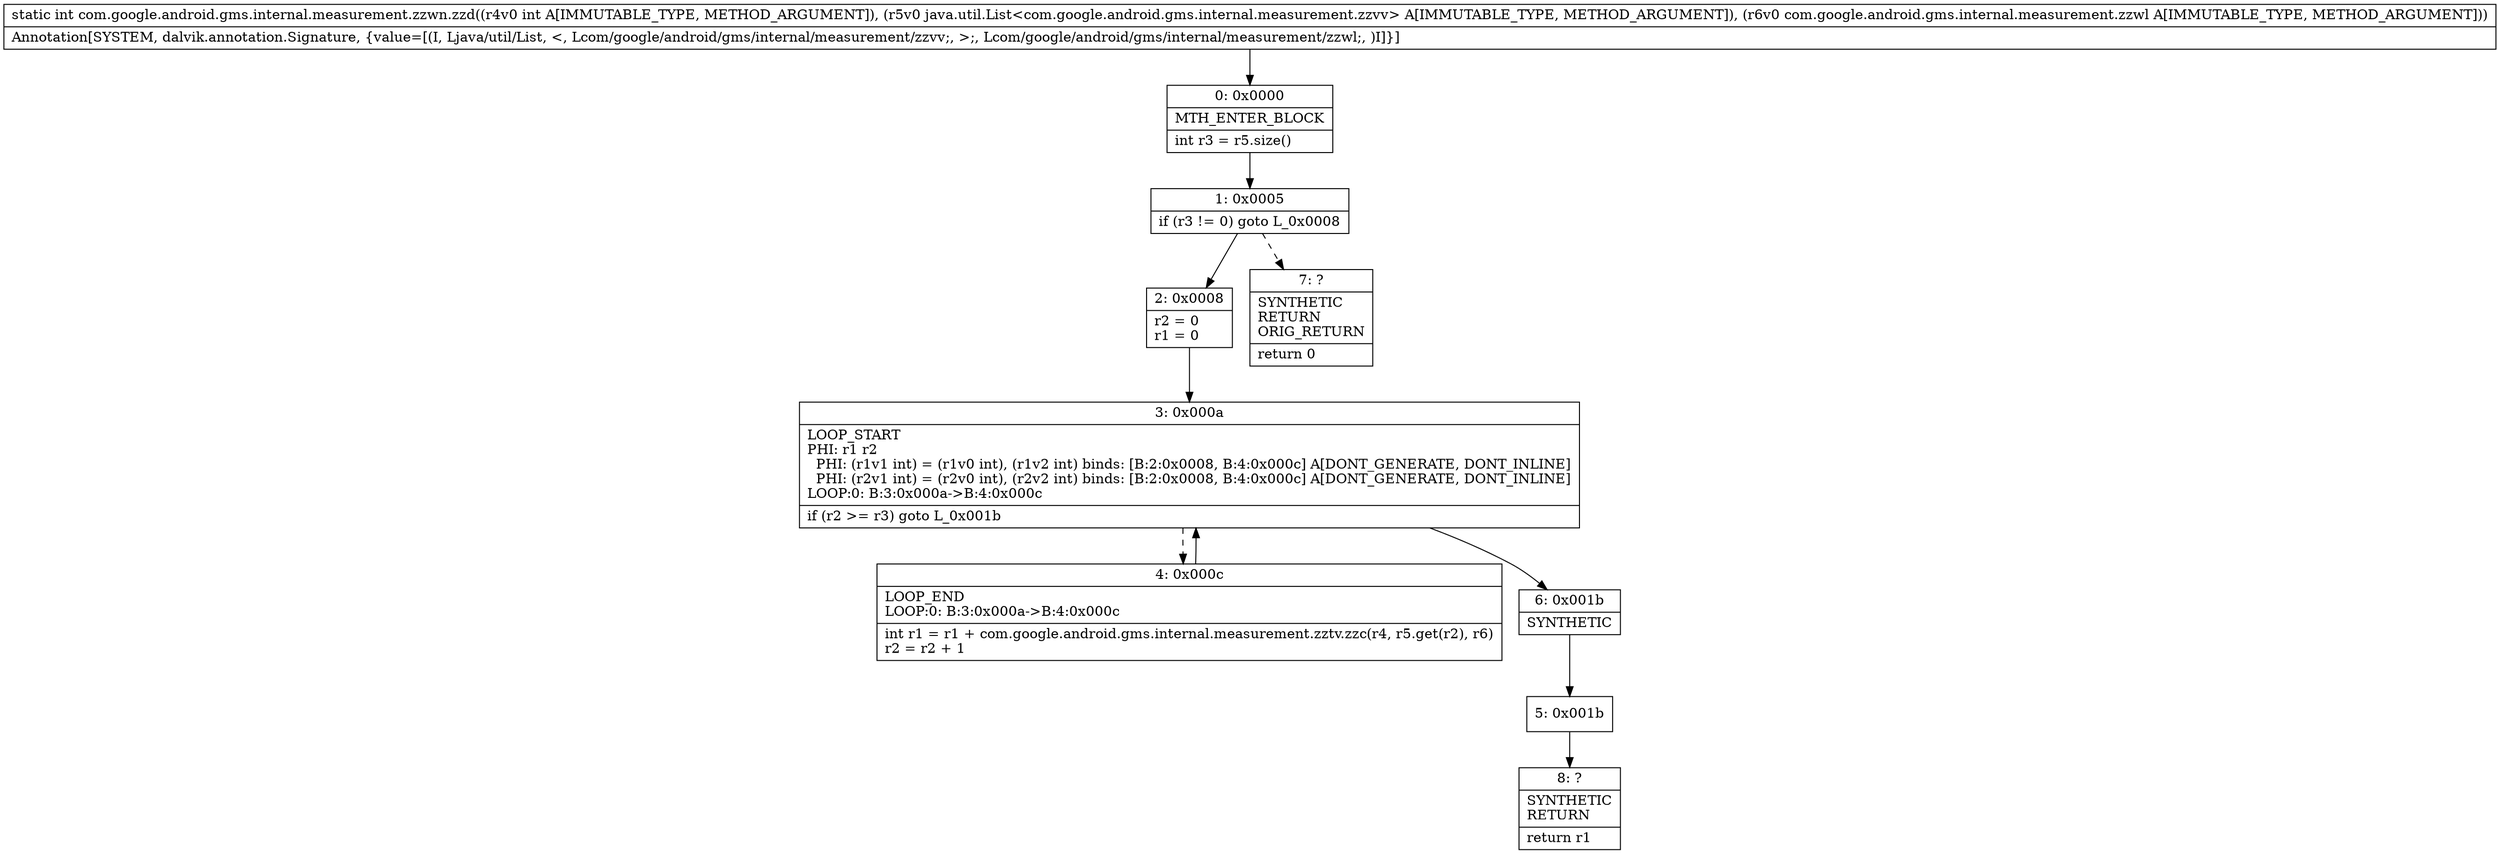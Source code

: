digraph "CFG forcom.google.android.gms.internal.measurement.zzwn.zzd(ILjava\/util\/List;Lcom\/google\/android\/gms\/internal\/measurement\/zzwl;)I" {
Node_0 [shape=record,label="{0\:\ 0x0000|MTH_ENTER_BLOCK\l|int r3 = r5.size()\l}"];
Node_1 [shape=record,label="{1\:\ 0x0005|if (r3 != 0) goto L_0x0008\l}"];
Node_2 [shape=record,label="{2\:\ 0x0008|r2 = 0\lr1 = 0\l}"];
Node_3 [shape=record,label="{3\:\ 0x000a|LOOP_START\lPHI: r1 r2 \l  PHI: (r1v1 int) = (r1v0 int), (r1v2 int) binds: [B:2:0x0008, B:4:0x000c] A[DONT_GENERATE, DONT_INLINE]\l  PHI: (r2v1 int) = (r2v0 int), (r2v2 int) binds: [B:2:0x0008, B:4:0x000c] A[DONT_GENERATE, DONT_INLINE]\lLOOP:0: B:3:0x000a\-\>B:4:0x000c\l|if (r2 \>= r3) goto L_0x001b\l}"];
Node_4 [shape=record,label="{4\:\ 0x000c|LOOP_END\lLOOP:0: B:3:0x000a\-\>B:4:0x000c\l|int r1 = r1 + com.google.android.gms.internal.measurement.zztv.zzc(r4, r5.get(r2), r6)\lr2 = r2 + 1\l}"];
Node_5 [shape=record,label="{5\:\ 0x001b}"];
Node_6 [shape=record,label="{6\:\ 0x001b|SYNTHETIC\l}"];
Node_7 [shape=record,label="{7\:\ ?|SYNTHETIC\lRETURN\lORIG_RETURN\l|return 0\l}"];
Node_8 [shape=record,label="{8\:\ ?|SYNTHETIC\lRETURN\l|return r1\l}"];
MethodNode[shape=record,label="{static int com.google.android.gms.internal.measurement.zzwn.zzd((r4v0 int A[IMMUTABLE_TYPE, METHOD_ARGUMENT]), (r5v0 java.util.List\<com.google.android.gms.internal.measurement.zzvv\> A[IMMUTABLE_TYPE, METHOD_ARGUMENT]), (r6v0 com.google.android.gms.internal.measurement.zzwl A[IMMUTABLE_TYPE, METHOD_ARGUMENT]))  | Annotation[SYSTEM, dalvik.annotation.Signature, \{value=[(I, Ljava\/util\/List, \<, Lcom\/google\/android\/gms\/internal\/measurement\/zzvv;, \>;, Lcom\/google\/android\/gms\/internal\/measurement\/zzwl;, )I]\}]\l}"];
MethodNode -> Node_0;
Node_0 -> Node_1;
Node_1 -> Node_2;
Node_1 -> Node_7[style=dashed];
Node_2 -> Node_3;
Node_3 -> Node_4[style=dashed];
Node_3 -> Node_6;
Node_4 -> Node_3;
Node_5 -> Node_8;
Node_6 -> Node_5;
}

